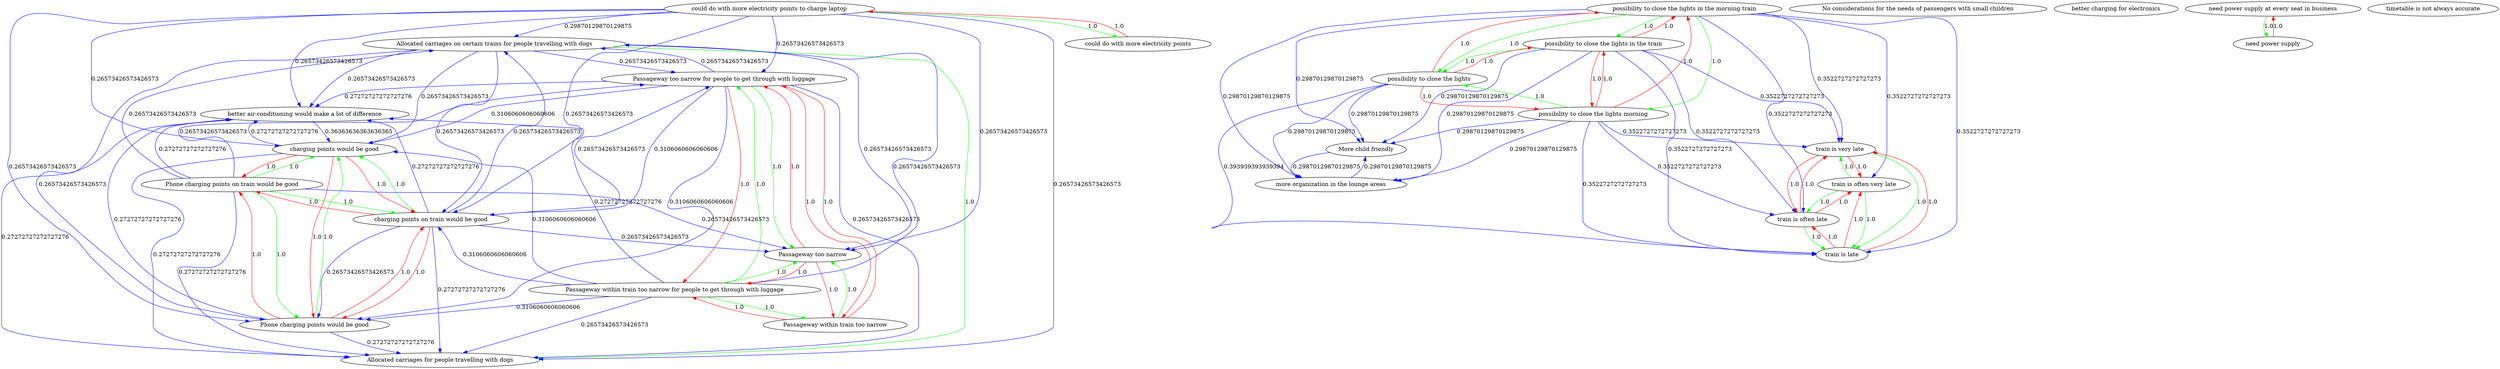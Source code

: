 digraph rawGraph {
"Allocated carriages on certain trains for people travelling with dogs";"Allocated carriages for people travelling with dogs";"More child friendly";"No considerations for the needs of passengers with small children";"Passageway within train too narrow for people to get through with luggage";"Passageway too narrow for people to get through with luggage";"Passageway too narrow";"Passageway within train too narrow";"Phone charging points on train would be good";"Phone charging points would be good";"charging points would be good";"charging points on train would be good";"better air-conditioning would make a lot of difference";"better charging for electronics";"could do with more electricity points to charge laptop";"could do with more electricity points";"more organization in the lounge areas";"need power supply at every seat in business";"need power supply";"possibility to close the lights in the morning train";"possibility to close the lights in the train";"possibility to close the lights";"possibility to close the lights morning";"timetable is not always accurate";"train is often very late";"train is often late";"train is late";"train is very late";"Allocated carriages on certain trains for people travelling with dogs" -> "Allocated carriages for people travelling with dogs" [label=1.0] [color=green]
"Passageway within train too narrow for people to get through with luggage" -> "Passageway too narrow for people to get through with luggage" [label=1.0] [color=green]
"Passageway too narrow for people to get through with luggage" -> "Passageway too narrow" [label=1.0] [color=green]
"Passageway within train too narrow for people to get through with luggage" -> "Passageway within train too narrow" [label=1.0] [color=green]
"Passageway within train too narrow" -> "Passageway too narrow" [label=1.0] [color=green]
"Passageway within train too narrow for people to get through with luggage" -> "Passageway too narrow" [label=1.0] [color=green]
"Passageway too narrow for people to get through with luggage" -> "Passageway within train too narrow for people to get through with luggage" [label=1.0] [color=red]
"Passageway too narrow for people to get through with luggage" -> "Passageway within train too narrow" [label=1.0] [color=red]
"Passageway too narrow" -> "Passageway within train too narrow for people to get through with luggage" [label=1.0] [color=red]
"Passageway too narrow" -> "Passageway too narrow for people to get through with luggage" [label=1.0] [color=red]
"Passageway too narrow" -> "Passageway within train too narrow" [label=1.0] [color=red]
"Passageway within train too narrow" -> "Passageway within train too narrow for people to get through with luggage" [label=1.0] [color=red]
"Passageway within train too narrow" -> "Passageway too narrow for people to get through with luggage" [label=1.0] [color=red]
"Allocated carriages on certain trains for people travelling with dogs" -> "Passageway too narrow for people to get through with luggage" [label=0.26573426573426573] [color=blue]
"Passageway too narrow for people to get through with luggage" -> "Allocated carriages on certain trains for people travelling with dogs" [label=0.26573426573426573] [color=blue]
"Allocated carriages on certain trains for people travelling with dogs" -> "Passageway too narrow" [label=0.26573426573426573] [color=blue]
"Passageway within train too narrow for people to get through with luggage" -> "Allocated carriages on certain trains for people travelling with dogs" [label=0.26573426573426573] [color=blue]
"Phone charging points on train would be good" -> "Phone charging points would be good" [label=1.0] [color=green]
"Phone charging points would be good" -> "charging points would be good" [label=1.0] [color=green]
"Phone charging points on train would be good" -> "charging points on train would be good" [label=1.0] [color=green]
"charging points on train would be good" -> "charging points would be good" [label=1.0] [color=green]
"Phone charging points on train would be good" -> "charging points would be good" [label=1.0] [color=green]
"Phone charging points would be good" -> "Phone charging points on train would be good" [label=1.0] [color=red]
"Phone charging points would be good" -> "charging points on train would be good" [label=1.0] [color=red]
"charging points would be good" -> "Phone charging points on train would be good" [label=1.0] [color=red]
"charging points would be good" -> "Phone charging points would be good" [label=1.0] [color=red]
"charging points would be good" -> "charging points on train would be good" [label=1.0] [color=red]
"charging points on train would be good" -> "Phone charging points on train would be good" [label=1.0] [color=red]
"charging points on train would be good" -> "Phone charging points would be good" [label=1.0] [color=red]
"Passageway too narrow for people to get through with luggage" -> "charging points on train would be good" [label=0.3106060606060606] [color=blue]
"Passageway too narrow for people to get through with luggage" -> "Phone charging points would be good" [label=0.3106060606060606] [color=blue]
"Allocated carriages on certain trains for people travelling with dogs" -> "charging points on train would be good" [label=0.26573426573426573] [color=blue]
"charging points on train would be good" -> "Allocated carriages on certain trains for people travelling with dogs" [label=0.26573426573426573] [color=blue]
"Passageway within train too narrow for people to get through with luggage" -> "charging points on train would be good" [label=0.3106060606060606] [color=blue]
"better air-conditioning would make a lot of difference" -> "charging points would be good" [label=0.36363636363636365] [color=blue]
"charging points would be good" -> "better air-conditioning would make a lot of difference" [label=0.27272727272727276] [color=blue]
"better air-conditioning would make a lot of difference" -> "Allocated carriages for people travelling with dogs" [label=0.27272727272727276] [color=blue]
"could do with more electricity points to charge laptop" -> "could do with more electricity points" [label=1.0] [color=green]
"could do with more electricity points" -> "could do with more electricity points to charge laptop" [label=1.0] [color=red]
"could do with more electricity points to charge laptop" -> "Allocated carriages on certain trains for people travelling with dogs" [label=0.29870129870129875] [color=blue]
"More child friendly" -> "more organization in the lounge areas" [label=0.29870129870129875] [color=blue]
"more organization in the lounge areas" -> "More child friendly" [label=0.29870129870129875] [color=blue]
"need power supply at every seat in business" -> "need power supply" [label=1.0] [color=green]
"need power supply" -> "need power supply at every seat in business" [label=1.0] [color=red]
"possibility to close the lights in the morning train" -> "possibility to close the lights in the train" [label=1.0] [color=green]
"possibility to close the lights in the train" -> "possibility to close the lights" [label=1.0] [color=green]
"possibility to close the lights in the morning train" -> "possibility to close the lights morning" [label=1.0] [color=green]
"possibility to close the lights morning" -> "possibility to close the lights" [label=1.0] [color=green]
"possibility to close the lights in the morning train" -> "possibility to close the lights" [label=1.0] [color=green]
"possibility to close the lights in the train" -> "possibility to close the lights in the morning train" [label=1.0] [color=red]
"possibility to close the lights in the train" -> "possibility to close the lights morning" [label=1.0] [color=red]
"possibility to close the lights" -> "possibility to close the lights in the morning train" [label=1.0] [color=red]
"possibility to close the lights" -> "possibility to close the lights in the train" [label=1.0] [color=red]
"possibility to close the lights" -> "possibility to close the lights morning" [label=1.0] [color=red]
"possibility to close the lights morning" -> "possibility to close the lights in the morning train" [label=1.0] [color=red]
"possibility to close the lights morning" -> "possibility to close the lights in the train" [label=1.0] [color=red]
"possibility to close the lights" -> "more organization in the lounge areas" [label=0.29870129870129875] [color=blue]
"train is often very late" -> "train is often late" [label=1.0] [color=green]
"train is often late" -> "train is late" [label=1.0] [color=green]
"train is often very late" -> "train is very late" [label=1.0] [color=green]
"train is very late" -> "train is late" [label=1.0] [color=green]
"train is often very late" -> "train is late" [label=1.0] [color=green]
"train is often late" -> "train is often very late" [label=1.0] [color=red]
"train is often late" -> "train is very late" [label=1.0] [color=red]
"train is late" -> "train is often very late" [label=1.0] [color=red]
"train is late" -> "train is often late" [label=1.0] [color=red]
"train is late" -> "train is very late" [label=1.0] [color=red]
"train is very late" -> "train is often very late" [label=1.0] [color=red]
"train is very late" -> "train is often late" [label=1.0] [color=red]
"possibility to close the lights" -> "train is late" [label=0.393939393939394] [color=blue]
"possibility to close the lights in the train" -> "train is often late" [label=0.3522727272727273] [color=blue]
"possibility to close the lights in the train" -> "train is very late" [label=0.3522727272727273] [color=blue]
"possibility to close the lights morning" -> "train is often late" [label=0.3522727272727273] [color=blue]
"possibility to close the lights morning" -> "train is very late" [label=0.3522727272727273] [color=blue]
"possibility to close the lights in the morning train" -> "train is often very late" [label=0.3522727272727273] [color=blue]
"Allocated carriages on certain trains for people travelling with dogs" -> "charging points would be good" [label=0.26573426573426573] [color=blue]
"Allocated carriages on certain trains for people travelling with dogs" -> "Phone charging points would be good" [label=0.26573426573426573] [color=blue]
"Passageway within train too narrow for people to get through with luggage" -> "charging points would be good" [label=0.3106060606060606] [color=blue]
"Passageway within train too narrow for people to get through with luggage" -> "Allocated carriages for people travelling with dogs" [label=0.26573426573426573] [color=blue]
"Passageway within train too narrow for people to get through with luggage" -> "Phone charging points would be good" [label=0.3106060606060606] [color=blue]
"Passageway too narrow for people to get through with luggage" -> "charging points would be good" [label=0.3106060606060606] [color=blue]
"Passageway too narrow for people to get through with luggage" -> "Allocated carriages for people travelling with dogs" [label=0.26573426573426573] [color=blue]
"Phone charging points on train would be good" -> "better air-conditioning would make a lot of difference" [label=0.27272727272727276] [color=blue]
"Phone charging points on train would be good" -> "Allocated carriages on certain trains for people travelling with dogs" [label=0.26573426573426573] [color=blue]
"Phone charging points would be good" -> "better air-conditioning would make a lot of difference" [label=0.27272727272727276] [color=blue]
"charging points would be good" -> "Allocated carriages for people travelling with dogs" [label=0.27272727272727276] [color=blue]
"charging points on train would be good" -> "Passageway too narrow for people to get through with luggage" [label=0.26573426573426573] [color=blue]
"charging points on train would be good" -> "Passageway too narrow" [label=0.26573426573426573] [color=blue]
"charging points on train would be good" -> "better air-conditioning would make a lot of difference" [label=0.27272727272727276] [color=blue]
"charging points on train would be good" -> "Allocated carriages for people travelling with dogs" [label=0.27272727272727276] [color=blue]
"charging points on train would be good" -> "Phone charging points would be good" [label=0.26573426573426573] [color=blue]
"could do with more electricity points to charge laptop" -> "Passageway too narrow for people to get through with luggage" [label=0.26573426573426573] [color=blue]
"could do with more electricity points to charge laptop" -> "charging points would be good" [label=0.26573426573426573] [color=blue]
"could do with more electricity points to charge laptop" -> "charging points on train would be good" [label=0.26573426573426573] [color=blue]
"could do with more electricity points to charge laptop" -> "Allocated carriages for people travelling with dogs" [label=0.26573426573426573] [color=blue]
"could do with more electricity points to charge laptop" -> "Passageway too narrow" [label=0.26573426573426573] [color=blue]
"could do with more electricity points to charge laptop" -> "Phone charging points would be good" [label=0.26573426573426573] [color=blue]
"possibility to close the lights in the morning train" -> "more organization in the lounge areas" [label=0.29870129870129875] [color=blue]
"possibility to close the lights in the morning train" -> "train is often late" [label=0.3522727272727273] [color=blue]
"possibility to close the lights in the morning train" -> "train is very late" [label=0.3522727272727273] [color=blue]
"possibility to close the lights in the morning train" -> "train is late" [label=0.3522727272727273] [color=blue]
"possibility to close the lights in the train" -> "more organization in the lounge areas" [label=0.29870129870129875] [color=blue]
"possibility to close the lights in the train" -> "train is late" [label=0.3522727272727273] [color=blue]
"possibility to close the lights" -> "More child friendly" [label=0.29870129870129875] [color=blue]
"possibility to close the lights morning" -> "more organization in the lounge areas" [label=0.29870129870129875] [color=blue]
"possibility to close the lights morning" -> "More child friendly" [label=0.29870129870129875] [color=blue]
"possibility to close the lights morning" -> "train is late" [label=0.3522727272727273] [color=blue]
"Allocated carriages on certain trains for people travelling with dogs" -> "better air-conditioning would make a lot of difference" [label=0.26573426573426573] [color=blue]
"Passageway within train too narrow for people to get through with luggage" -> "better air-conditioning would make a lot of difference" [label=0.27272727272727276] [color=blue]
"Passageway too narrow for people to get through with luggage" -> "better air-conditioning would make a lot of difference" [label=0.27272727272727276] [color=blue]
"Phone charging points on train would be good" -> "Passageway too narrow for people to get through with luggage" [label=0.26573426573426573] [color=blue]
"Phone charging points on train would be good" -> "Passageway too narrow" [label=0.26573426573426573] [color=blue]
"Phone charging points on train would be good" -> "Allocated carriages for people travelling with dogs" [label=0.27272727272727276] [color=blue]
"Phone charging points would be good" -> "Allocated carriages for people travelling with dogs" [label=0.27272727272727276] [color=blue]
"could do with more electricity points to charge laptop" -> "better air-conditioning would make a lot of difference" [label=0.26573426573426573] [color=blue]
"possibility to close the lights in the morning train" -> "More child friendly" [label=0.29870129870129875] [color=blue]
"possibility to close the lights in the train" -> "More child friendly" [label=0.29870129870129875] [color=blue]
}